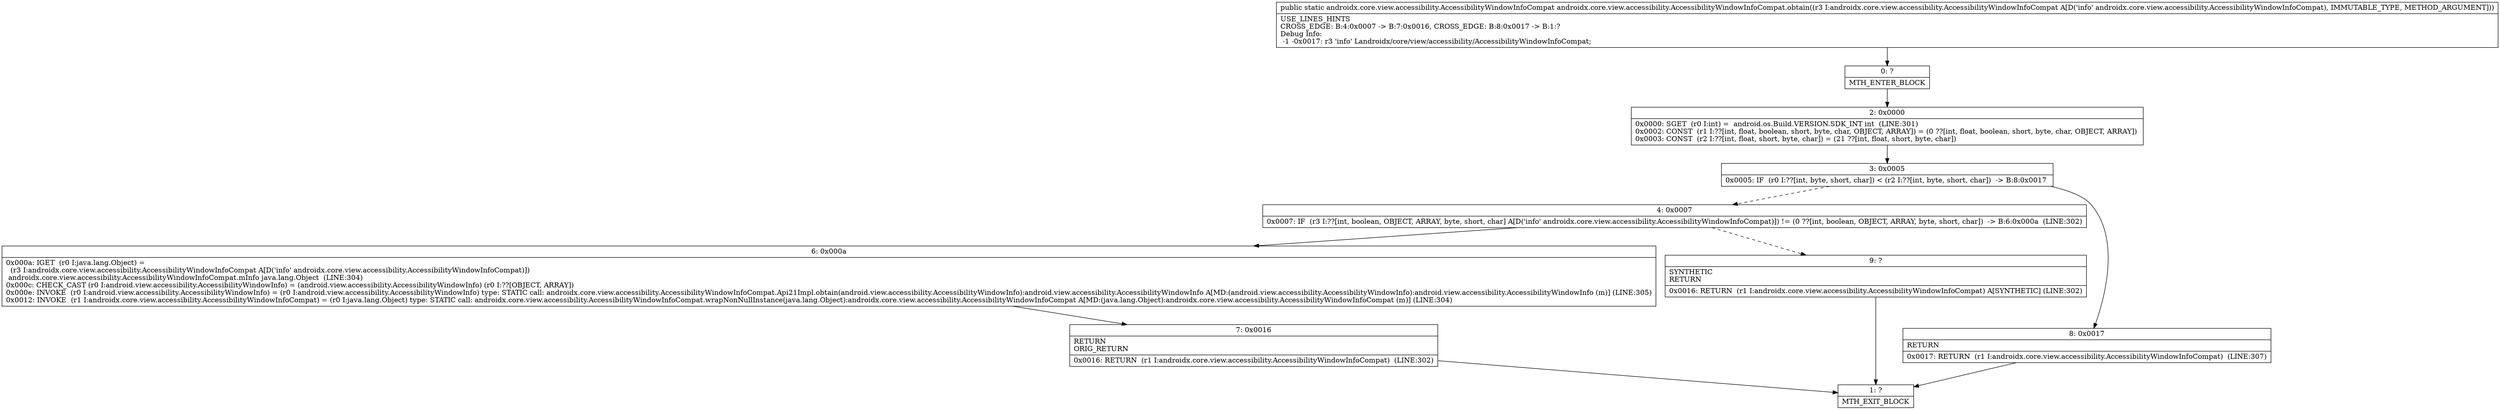 digraph "CFG forandroidx.core.view.accessibility.AccessibilityWindowInfoCompat.obtain(Landroidx\/core\/view\/accessibility\/AccessibilityWindowInfoCompat;)Landroidx\/core\/view\/accessibility\/AccessibilityWindowInfoCompat;" {
Node_0 [shape=record,label="{0\:\ ?|MTH_ENTER_BLOCK\l}"];
Node_2 [shape=record,label="{2\:\ 0x0000|0x0000: SGET  (r0 I:int) =  android.os.Build.VERSION.SDK_INT int  (LINE:301)\l0x0002: CONST  (r1 I:??[int, float, boolean, short, byte, char, OBJECT, ARRAY]) = (0 ??[int, float, boolean, short, byte, char, OBJECT, ARRAY]) \l0x0003: CONST  (r2 I:??[int, float, short, byte, char]) = (21 ??[int, float, short, byte, char]) \l}"];
Node_3 [shape=record,label="{3\:\ 0x0005|0x0005: IF  (r0 I:??[int, byte, short, char]) \< (r2 I:??[int, byte, short, char])  \-\> B:8:0x0017 \l}"];
Node_4 [shape=record,label="{4\:\ 0x0007|0x0007: IF  (r3 I:??[int, boolean, OBJECT, ARRAY, byte, short, char] A[D('info' androidx.core.view.accessibility.AccessibilityWindowInfoCompat)]) != (0 ??[int, boolean, OBJECT, ARRAY, byte, short, char])  \-\> B:6:0x000a  (LINE:302)\l}"];
Node_6 [shape=record,label="{6\:\ 0x000a|0x000a: IGET  (r0 I:java.lang.Object) = \l  (r3 I:androidx.core.view.accessibility.AccessibilityWindowInfoCompat A[D('info' androidx.core.view.accessibility.AccessibilityWindowInfoCompat)])\l androidx.core.view.accessibility.AccessibilityWindowInfoCompat.mInfo java.lang.Object  (LINE:304)\l0x000c: CHECK_CAST (r0 I:android.view.accessibility.AccessibilityWindowInfo) = (android.view.accessibility.AccessibilityWindowInfo) (r0 I:??[OBJECT, ARRAY]) \l0x000e: INVOKE  (r0 I:android.view.accessibility.AccessibilityWindowInfo) = (r0 I:android.view.accessibility.AccessibilityWindowInfo) type: STATIC call: androidx.core.view.accessibility.AccessibilityWindowInfoCompat.Api21Impl.obtain(android.view.accessibility.AccessibilityWindowInfo):android.view.accessibility.AccessibilityWindowInfo A[MD:(android.view.accessibility.AccessibilityWindowInfo):android.view.accessibility.AccessibilityWindowInfo (m)] (LINE:305)\l0x0012: INVOKE  (r1 I:androidx.core.view.accessibility.AccessibilityWindowInfoCompat) = (r0 I:java.lang.Object) type: STATIC call: androidx.core.view.accessibility.AccessibilityWindowInfoCompat.wrapNonNullInstance(java.lang.Object):androidx.core.view.accessibility.AccessibilityWindowInfoCompat A[MD:(java.lang.Object):androidx.core.view.accessibility.AccessibilityWindowInfoCompat (m)] (LINE:304)\l}"];
Node_7 [shape=record,label="{7\:\ 0x0016|RETURN\lORIG_RETURN\l|0x0016: RETURN  (r1 I:androidx.core.view.accessibility.AccessibilityWindowInfoCompat)  (LINE:302)\l}"];
Node_1 [shape=record,label="{1\:\ ?|MTH_EXIT_BLOCK\l}"];
Node_9 [shape=record,label="{9\:\ ?|SYNTHETIC\lRETURN\l|0x0016: RETURN  (r1 I:androidx.core.view.accessibility.AccessibilityWindowInfoCompat) A[SYNTHETIC] (LINE:302)\l}"];
Node_8 [shape=record,label="{8\:\ 0x0017|RETURN\l|0x0017: RETURN  (r1 I:androidx.core.view.accessibility.AccessibilityWindowInfoCompat)  (LINE:307)\l}"];
MethodNode[shape=record,label="{public static androidx.core.view.accessibility.AccessibilityWindowInfoCompat androidx.core.view.accessibility.AccessibilityWindowInfoCompat.obtain((r3 I:androidx.core.view.accessibility.AccessibilityWindowInfoCompat A[D('info' androidx.core.view.accessibility.AccessibilityWindowInfoCompat), IMMUTABLE_TYPE, METHOD_ARGUMENT]))  | USE_LINES_HINTS\lCROSS_EDGE: B:4:0x0007 \-\> B:7:0x0016, CROSS_EDGE: B:8:0x0017 \-\> B:1:?\lDebug Info:\l  \-1 \-0x0017: r3 'info' Landroidx\/core\/view\/accessibility\/AccessibilityWindowInfoCompat;\l}"];
MethodNode -> Node_0;Node_0 -> Node_2;
Node_2 -> Node_3;
Node_3 -> Node_4[style=dashed];
Node_3 -> Node_8;
Node_4 -> Node_6;
Node_4 -> Node_9[style=dashed];
Node_6 -> Node_7;
Node_7 -> Node_1;
Node_9 -> Node_1;
Node_8 -> Node_1;
}

